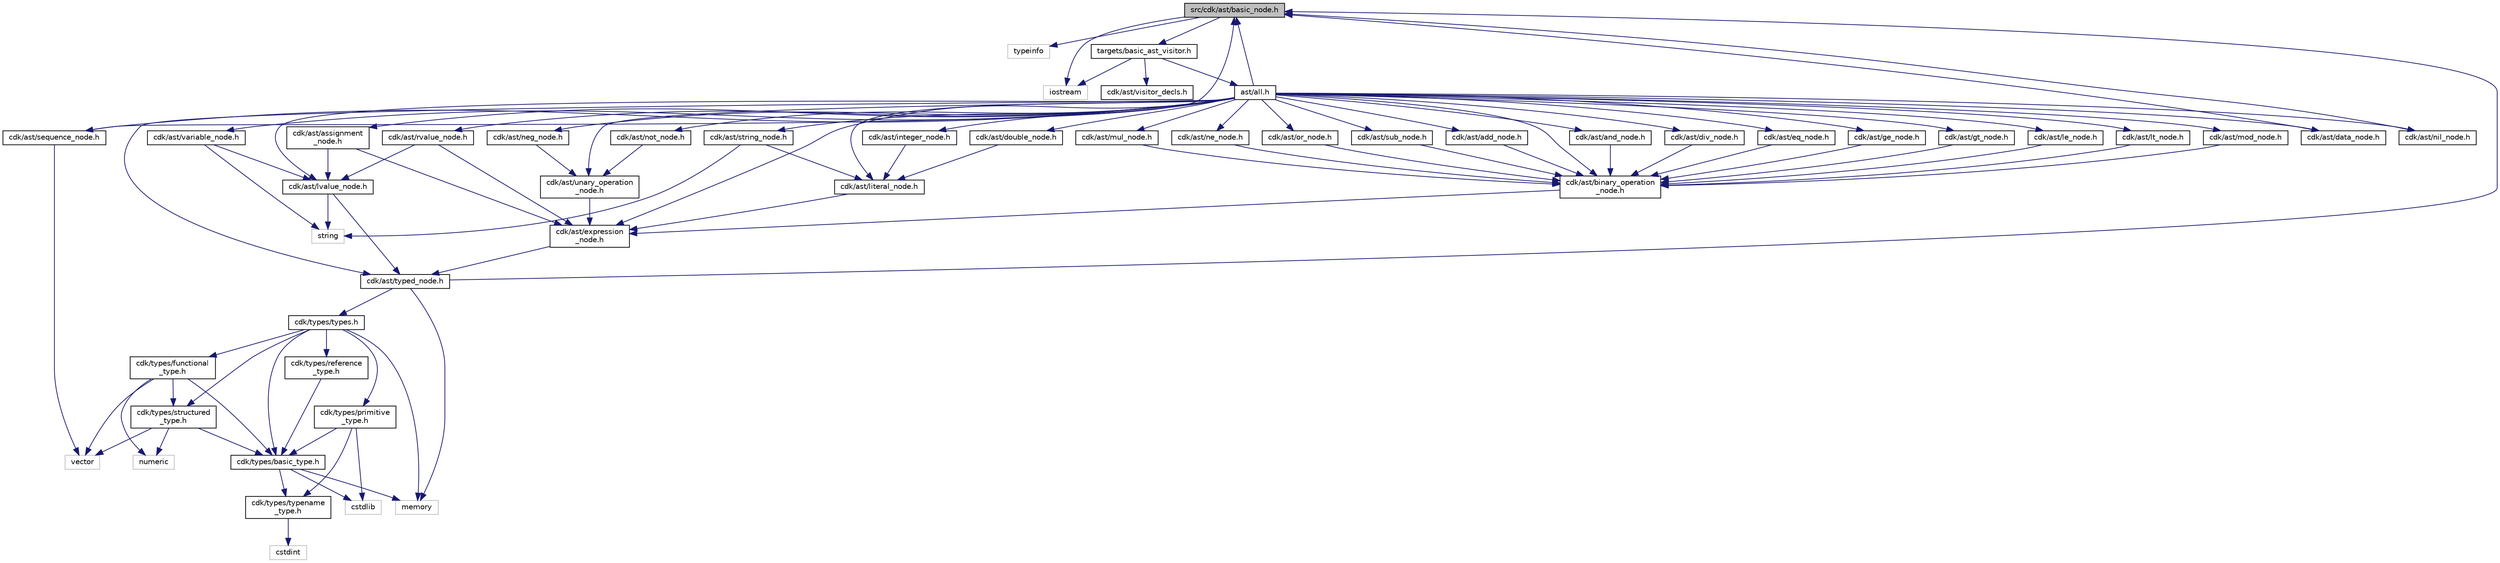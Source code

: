 digraph "src/cdk/ast/basic_node.h"
{
 // INTERACTIVE_SVG=YES
 // LATEX_PDF_SIZE
  edge [fontname="Helvetica",fontsize="10",labelfontname="Helvetica",labelfontsize="10"];
  node [fontname="Helvetica",fontsize="10",shape=record];
  Node1 [label="src/cdk/ast/basic_node.h",height=0.2,width=0.4,color="black", fillcolor="grey75", style="filled", fontcolor="black",tooltip=" "];
  Node1 -> Node2 [color="midnightblue",fontsize="10",style="solid"];
  Node2 [label="typeinfo",height=0.2,width=0.4,color="grey75", fillcolor="white", style="filled",tooltip=" "];
  Node1 -> Node3 [color="midnightblue",fontsize="10",style="solid"];
  Node3 [label="iostream",height=0.2,width=0.4,color="grey75", fillcolor="white", style="filled",tooltip=" "];
  Node1 -> Node4 [color="midnightblue",fontsize="10",style="solid"];
  Node4 [label="targets/basic_ast_visitor.h",height=0.2,width=0.4,color="black", fillcolor="white", style="filled",URL="$basic__ast__visitor_8h.html",tooltip=" "];
  Node4 -> Node3 [color="midnightblue",fontsize="10",style="solid"];
  Node4 -> Node5 [color="midnightblue",fontsize="10",style="solid"];
  Node5 [label="ast/all.h",height=0.2,width=0.4,color="black", fillcolor="white", style="filled",URL="$all_8h.html",tooltip=" "];
  Node5 -> Node6 [color="midnightblue",fontsize="10",style="solid"];
  Node6 [label="cdk/ast/add_node.h",height=0.2,width=0.4,color="black", fillcolor="white", style="filled",URL="$add__node_8h.html",tooltip=" "];
  Node6 -> Node7 [color="midnightblue",fontsize="10",style="solid"];
  Node7 [label="cdk/ast/binary_operation\l_node.h",height=0.2,width=0.4,color="black", fillcolor="white", style="filled",URL="$binary__operation__node_8h.html",tooltip=" "];
  Node7 -> Node8 [color="midnightblue",fontsize="10",style="solid"];
  Node8 [label="cdk/ast/expression\l_node.h",height=0.2,width=0.4,color="black", fillcolor="white", style="filled",URL="$expression__node_8h.html",tooltip=" "];
  Node8 -> Node9 [color="midnightblue",fontsize="10",style="solid"];
  Node9 [label="cdk/ast/typed_node.h",height=0.2,width=0.4,color="black", fillcolor="white", style="filled",URL="$typed__node_8h.html",tooltip=" "];
  Node9 -> Node1 [color="midnightblue",fontsize="10",style="solid"];
  Node9 -> Node10 [color="midnightblue",fontsize="10",style="solid"];
  Node10 [label="cdk/types/types.h",height=0.2,width=0.4,color="black", fillcolor="white", style="filled",URL="$types_8h.html",tooltip=" "];
  Node10 -> Node11 [color="midnightblue",fontsize="10",style="solid"];
  Node11 [label="cdk/types/basic_type.h",height=0.2,width=0.4,color="black", fillcolor="white", style="filled",URL="$basic__type_8h.html",tooltip=" "];
  Node11 -> Node12 [color="midnightblue",fontsize="10",style="solid"];
  Node12 [label="cdk/types/typename\l_type.h",height=0.2,width=0.4,color="black", fillcolor="white", style="filled",URL="$typename__type_8h.html",tooltip=" "];
  Node12 -> Node13 [color="midnightblue",fontsize="10",style="solid"];
  Node13 [label="cstdint",height=0.2,width=0.4,color="grey75", fillcolor="white", style="filled",tooltip=" "];
  Node11 -> Node14 [color="midnightblue",fontsize="10",style="solid"];
  Node14 [label="cstdlib",height=0.2,width=0.4,color="grey75", fillcolor="white", style="filled",tooltip=" "];
  Node11 -> Node15 [color="midnightblue",fontsize="10",style="solid"];
  Node15 [label="memory",height=0.2,width=0.4,color="grey75", fillcolor="white", style="filled",tooltip=" "];
  Node10 -> Node16 [color="midnightblue",fontsize="10",style="solid"];
  Node16 [label="cdk/types/primitive\l_type.h",height=0.2,width=0.4,color="black", fillcolor="white", style="filled",URL="$primitive__type_8h.html",tooltip=" "];
  Node16 -> Node12 [color="midnightblue",fontsize="10",style="solid"];
  Node16 -> Node11 [color="midnightblue",fontsize="10",style="solid"];
  Node16 -> Node14 [color="midnightblue",fontsize="10",style="solid"];
  Node10 -> Node17 [color="midnightblue",fontsize="10",style="solid"];
  Node17 [label="cdk/types/reference\l_type.h",height=0.2,width=0.4,color="black", fillcolor="white", style="filled",URL="$reference__type_8h.html",tooltip=" "];
  Node17 -> Node11 [color="midnightblue",fontsize="10",style="solid"];
  Node10 -> Node18 [color="midnightblue",fontsize="10",style="solid"];
  Node18 [label="cdk/types/structured\l_type.h",height=0.2,width=0.4,color="black", fillcolor="white", style="filled",URL="$structured__type_8h.html",tooltip=" "];
  Node18 -> Node19 [color="midnightblue",fontsize="10",style="solid"];
  Node19 [label="vector",height=0.2,width=0.4,color="grey75", fillcolor="white", style="filled",tooltip=" "];
  Node18 -> Node20 [color="midnightblue",fontsize="10",style="solid"];
  Node20 [label="numeric",height=0.2,width=0.4,color="grey75", fillcolor="white", style="filled",tooltip=" "];
  Node18 -> Node11 [color="midnightblue",fontsize="10",style="solid"];
  Node10 -> Node21 [color="midnightblue",fontsize="10",style="solid"];
  Node21 [label="cdk/types/functional\l_type.h",height=0.2,width=0.4,color="black", fillcolor="white", style="filled",URL="$functional__type_8h.html",tooltip=" "];
  Node21 -> Node19 [color="midnightblue",fontsize="10",style="solid"];
  Node21 -> Node20 [color="midnightblue",fontsize="10",style="solid"];
  Node21 -> Node11 [color="midnightblue",fontsize="10",style="solid"];
  Node21 -> Node18 [color="midnightblue",fontsize="10",style="solid"];
  Node10 -> Node15 [color="midnightblue",fontsize="10",style="solid"];
  Node9 -> Node15 [color="midnightblue",fontsize="10",style="solid"];
  Node5 -> Node22 [color="midnightblue",fontsize="10",style="solid"];
  Node22 [label="cdk/ast/and_node.h",height=0.2,width=0.4,color="black", fillcolor="white", style="filled",URL="$and__node_8h.html",tooltip=" "];
  Node22 -> Node7 [color="midnightblue",fontsize="10",style="solid"];
  Node5 -> Node23 [color="midnightblue",fontsize="10",style="solid"];
  Node23 [label="cdk/ast/assignment\l_node.h",height=0.2,width=0.4,color="black", fillcolor="white", style="filled",URL="$assignment__node_8h.html",tooltip=" "];
  Node23 -> Node8 [color="midnightblue",fontsize="10",style="solid"];
  Node23 -> Node24 [color="midnightblue",fontsize="10",style="solid"];
  Node24 [label="cdk/ast/lvalue_node.h",height=0.2,width=0.4,color="black", fillcolor="white", style="filled",URL="$lvalue__node_8h.html",tooltip=" "];
  Node24 -> Node9 [color="midnightblue",fontsize="10",style="solid"];
  Node24 -> Node25 [color="midnightblue",fontsize="10",style="solid"];
  Node25 [label="string",height=0.2,width=0.4,color="grey75", fillcolor="white", style="filled",tooltip=" "];
  Node5 -> Node1 [color="midnightblue",fontsize="10",style="solid"];
  Node5 -> Node7 [color="midnightblue",fontsize="10",style="solid"];
  Node5 -> Node26 [color="midnightblue",fontsize="10",style="solid"];
  Node26 [label="cdk/ast/data_node.h",height=0.2,width=0.4,color="black", fillcolor="white", style="filled",URL="$data__node_8h.html",tooltip=" "];
  Node26 -> Node1 [color="midnightblue",fontsize="10",style="solid"];
  Node5 -> Node27 [color="midnightblue",fontsize="10",style="solid"];
  Node27 [label="cdk/ast/div_node.h",height=0.2,width=0.4,color="black", fillcolor="white", style="filled",URL="$div__node_8h.html",tooltip=" "];
  Node27 -> Node7 [color="midnightblue",fontsize="10",style="solid"];
  Node5 -> Node28 [color="midnightblue",fontsize="10",style="solid"];
  Node28 [label="cdk/ast/double_node.h",height=0.2,width=0.4,color="black", fillcolor="white", style="filled",URL="$double__node_8h.html",tooltip=" "];
  Node28 -> Node29 [color="midnightblue",fontsize="10",style="solid"];
  Node29 [label="cdk/ast/literal_node.h",height=0.2,width=0.4,color="black", fillcolor="white", style="filled",URL="$literal__node_8h.html",tooltip=" "];
  Node29 -> Node8 [color="midnightblue",fontsize="10",style="solid"];
  Node5 -> Node30 [color="midnightblue",fontsize="10",style="solid"];
  Node30 [label="cdk/ast/eq_node.h",height=0.2,width=0.4,color="black", fillcolor="white", style="filled",URL="$eq__node_8h.html",tooltip=" "];
  Node30 -> Node7 [color="midnightblue",fontsize="10",style="solid"];
  Node5 -> Node8 [color="midnightblue",fontsize="10",style="solid"];
  Node5 -> Node31 [color="midnightblue",fontsize="10",style="solid"];
  Node31 [label="cdk/ast/ge_node.h",height=0.2,width=0.4,color="black", fillcolor="white", style="filled",URL="$ge__node_8h.html",tooltip=" "];
  Node31 -> Node7 [color="midnightblue",fontsize="10",style="solid"];
  Node5 -> Node32 [color="midnightblue",fontsize="10",style="solid"];
  Node32 [label="cdk/ast/gt_node.h",height=0.2,width=0.4,color="black", fillcolor="white", style="filled",URL="$gt__node_8h.html",tooltip=" "];
  Node32 -> Node7 [color="midnightblue",fontsize="10",style="solid"];
  Node5 -> Node33 [color="midnightblue",fontsize="10",style="solid"];
  Node33 [label="cdk/ast/integer_node.h",height=0.2,width=0.4,color="black", fillcolor="white", style="filled",URL="$integer__node_8h.html",tooltip=" "];
  Node33 -> Node29 [color="midnightblue",fontsize="10",style="solid"];
  Node5 -> Node34 [color="midnightblue",fontsize="10",style="solid"];
  Node34 [label="cdk/ast/le_node.h",height=0.2,width=0.4,color="black", fillcolor="white", style="filled",URL="$le__node_8h.html",tooltip=" "];
  Node34 -> Node7 [color="midnightblue",fontsize="10",style="solid"];
  Node5 -> Node29 [color="midnightblue",fontsize="10",style="solid"];
  Node5 -> Node35 [color="midnightblue",fontsize="10",style="solid"];
  Node35 [label="cdk/ast/lt_node.h",height=0.2,width=0.4,color="black", fillcolor="white", style="filled",URL="$lt__node_8h.html",tooltip=" "];
  Node35 -> Node7 [color="midnightblue",fontsize="10",style="solid"];
  Node5 -> Node24 [color="midnightblue",fontsize="10",style="solid"];
  Node5 -> Node36 [color="midnightblue",fontsize="10",style="solid"];
  Node36 [label="cdk/ast/mod_node.h",height=0.2,width=0.4,color="black", fillcolor="white", style="filled",URL="$mod__node_8h.html",tooltip=" "];
  Node36 -> Node7 [color="midnightblue",fontsize="10",style="solid"];
  Node5 -> Node37 [color="midnightblue",fontsize="10",style="solid"];
  Node37 [label="cdk/ast/mul_node.h",height=0.2,width=0.4,color="black", fillcolor="white", style="filled",URL="$mul__node_8h.html",tooltip=" "];
  Node37 -> Node7 [color="midnightblue",fontsize="10",style="solid"];
  Node5 -> Node38 [color="midnightblue",fontsize="10",style="solid"];
  Node38 [label="cdk/ast/neg_node.h",height=0.2,width=0.4,color="black", fillcolor="white", style="filled",URL="$neg__node_8h.html",tooltip=" "];
  Node38 -> Node39 [color="midnightblue",fontsize="10",style="solid"];
  Node39 [label="cdk/ast/unary_operation\l_node.h",height=0.2,width=0.4,color="black", fillcolor="white", style="filled",URL="$unary__operation__node_8h.html",tooltip=" "];
  Node39 -> Node8 [color="midnightblue",fontsize="10",style="solid"];
  Node5 -> Node40 [color="midnightblue",fontsize="10",style="solid"];
  Node40 [label="cdk/ast/ne_node.h",height=0.2,width=0.4,color="black", fillcolor="white", style="filled",URL="$ne__node_8h.html",tooltip=" "];
  Node40 -> Node7 [color="midnightblue",fontsize="10",style="solid"];
  Node5 -> Node41 [color="midnightblue",fontsize="10",style="solid"];
  Node41 [label="cdk/ast/nil_node.h",height=0.2,width=0.4,color="black", fillcolor="white", style="filled",URL="$nil__node_8h.html",tooltip=" "];
  Node41 -> Node1 [color="midnightblue",fontsize="10",style="solid"];
  Node5 -> Node42 [color="midnightblue",fontsize="10",style="solid"];
  Node42 [label="cdk/ast/not_node.h",height=0.2,width=0.4,color="black", fillcolor="white", style="filled",URL="$not__node_8h.html",tooltip=" "];
  Node42 -> Node39 [color="midnightblue",fontsize="10",style="solid"];
  Node5 -> Node43 [color="midnightblue",fontsize="10",style="solid"];
  Node43 [label="cdk/ast/or_node.h",height=0.2,width=0.4,color="black", fillcolor="white", style="filled",URL="$or__node_8h.html",tooltip=" "];
  Node43 -> Node7 [color="midnightblue",fontsize="10",style="solid"];
  Node5 -> Node44 [color="midnightblue",fontsize="10",style="solid"];
  Node44 [label="cdk/ast/rvalue_node.h",height=0.2,width=0.4,color="black", fillcolor="white", style="filled",URL="$rvalue__node_8h.html",tooltip=" "];
  Node44 -> Node8 [color="midnightblue",fontsize="10",style="solid"];
  Node44 -> Node24 [color="midnightblue",fontsize="10",style="solid"];
  Node5 -> Node45 [color="midnightblue",fontsize="10",style="solid"];
  Node45 [label="cdk/ast/sequence_node.h",height=0.2,width=0.4,color="black", fillcolor="white", style="filled",URL="$sequence__node_8h.html",tooltip=" "];
  Node45 -> Node19 [color="midnightblue",fontsize="10",style="solid"];
  Node45 -> Node1 [color="midnightblue",fontsize="10",style="solid"];
  Node5 -> Node46 [color="midnightblue",fontsize="10",style="solid"];
  Node46 [label="cdk/ast/string_node.h",height=0.2,width=0.4,color="black", fillcolor="white", style="filled",URL="$string__node_8h.html",tooltip=" "];
  Node46 -> Node29 [color="midnightblue",fontsize="10",style="solid"];
  Node46 -> Node25 [color="midnightblue",fontsize="10",style="solid"];
  Node5 -> Node47 [color="midnightblue",fontsize="10",style="solid"];
  Node47 [label="cdk/ast/sub_node.h",height=0.2,width=0.4,color="black", fillcolor="white", style="filled",URL="$sub__node_8h.html",tooltip=" "];
  Node47 -> Node7 [color="midnightblue",fontsize="10",style="solid"];
  Node5 -> Node9 [color="midnightblue",fontsize="10",style="solid"];
  Node5 -> Node39 [color="midnightblue",fontsize="10",style="solid"];
  Node5 -> Node48 [color="midnightblue",fontsize="10",style="solid"];
  Node48 [label="cdk/ast/variable_node.h",height=0.2,width=0.4,color="black", fillcolor="white", style="filled",URL="$variable__node_8h.html",tooltip=" "];
  Node48 -> Node24 [color="midnightblue",fontsize="10",style="solid"];
  Node48 -> Node25 [color="midnightblue",fontsize="10",style="solid"];
  Node4 -> Node49 [color="midnightblue",fontsize="10",style="solid"];
  Node49 [label="cdk/ast/visitor_decls.h",height=0.2,width=0.4,color="black", fillcolor="white", style="filled",URL="$visitor__decls_8h.html",tooltip=" "];
}
